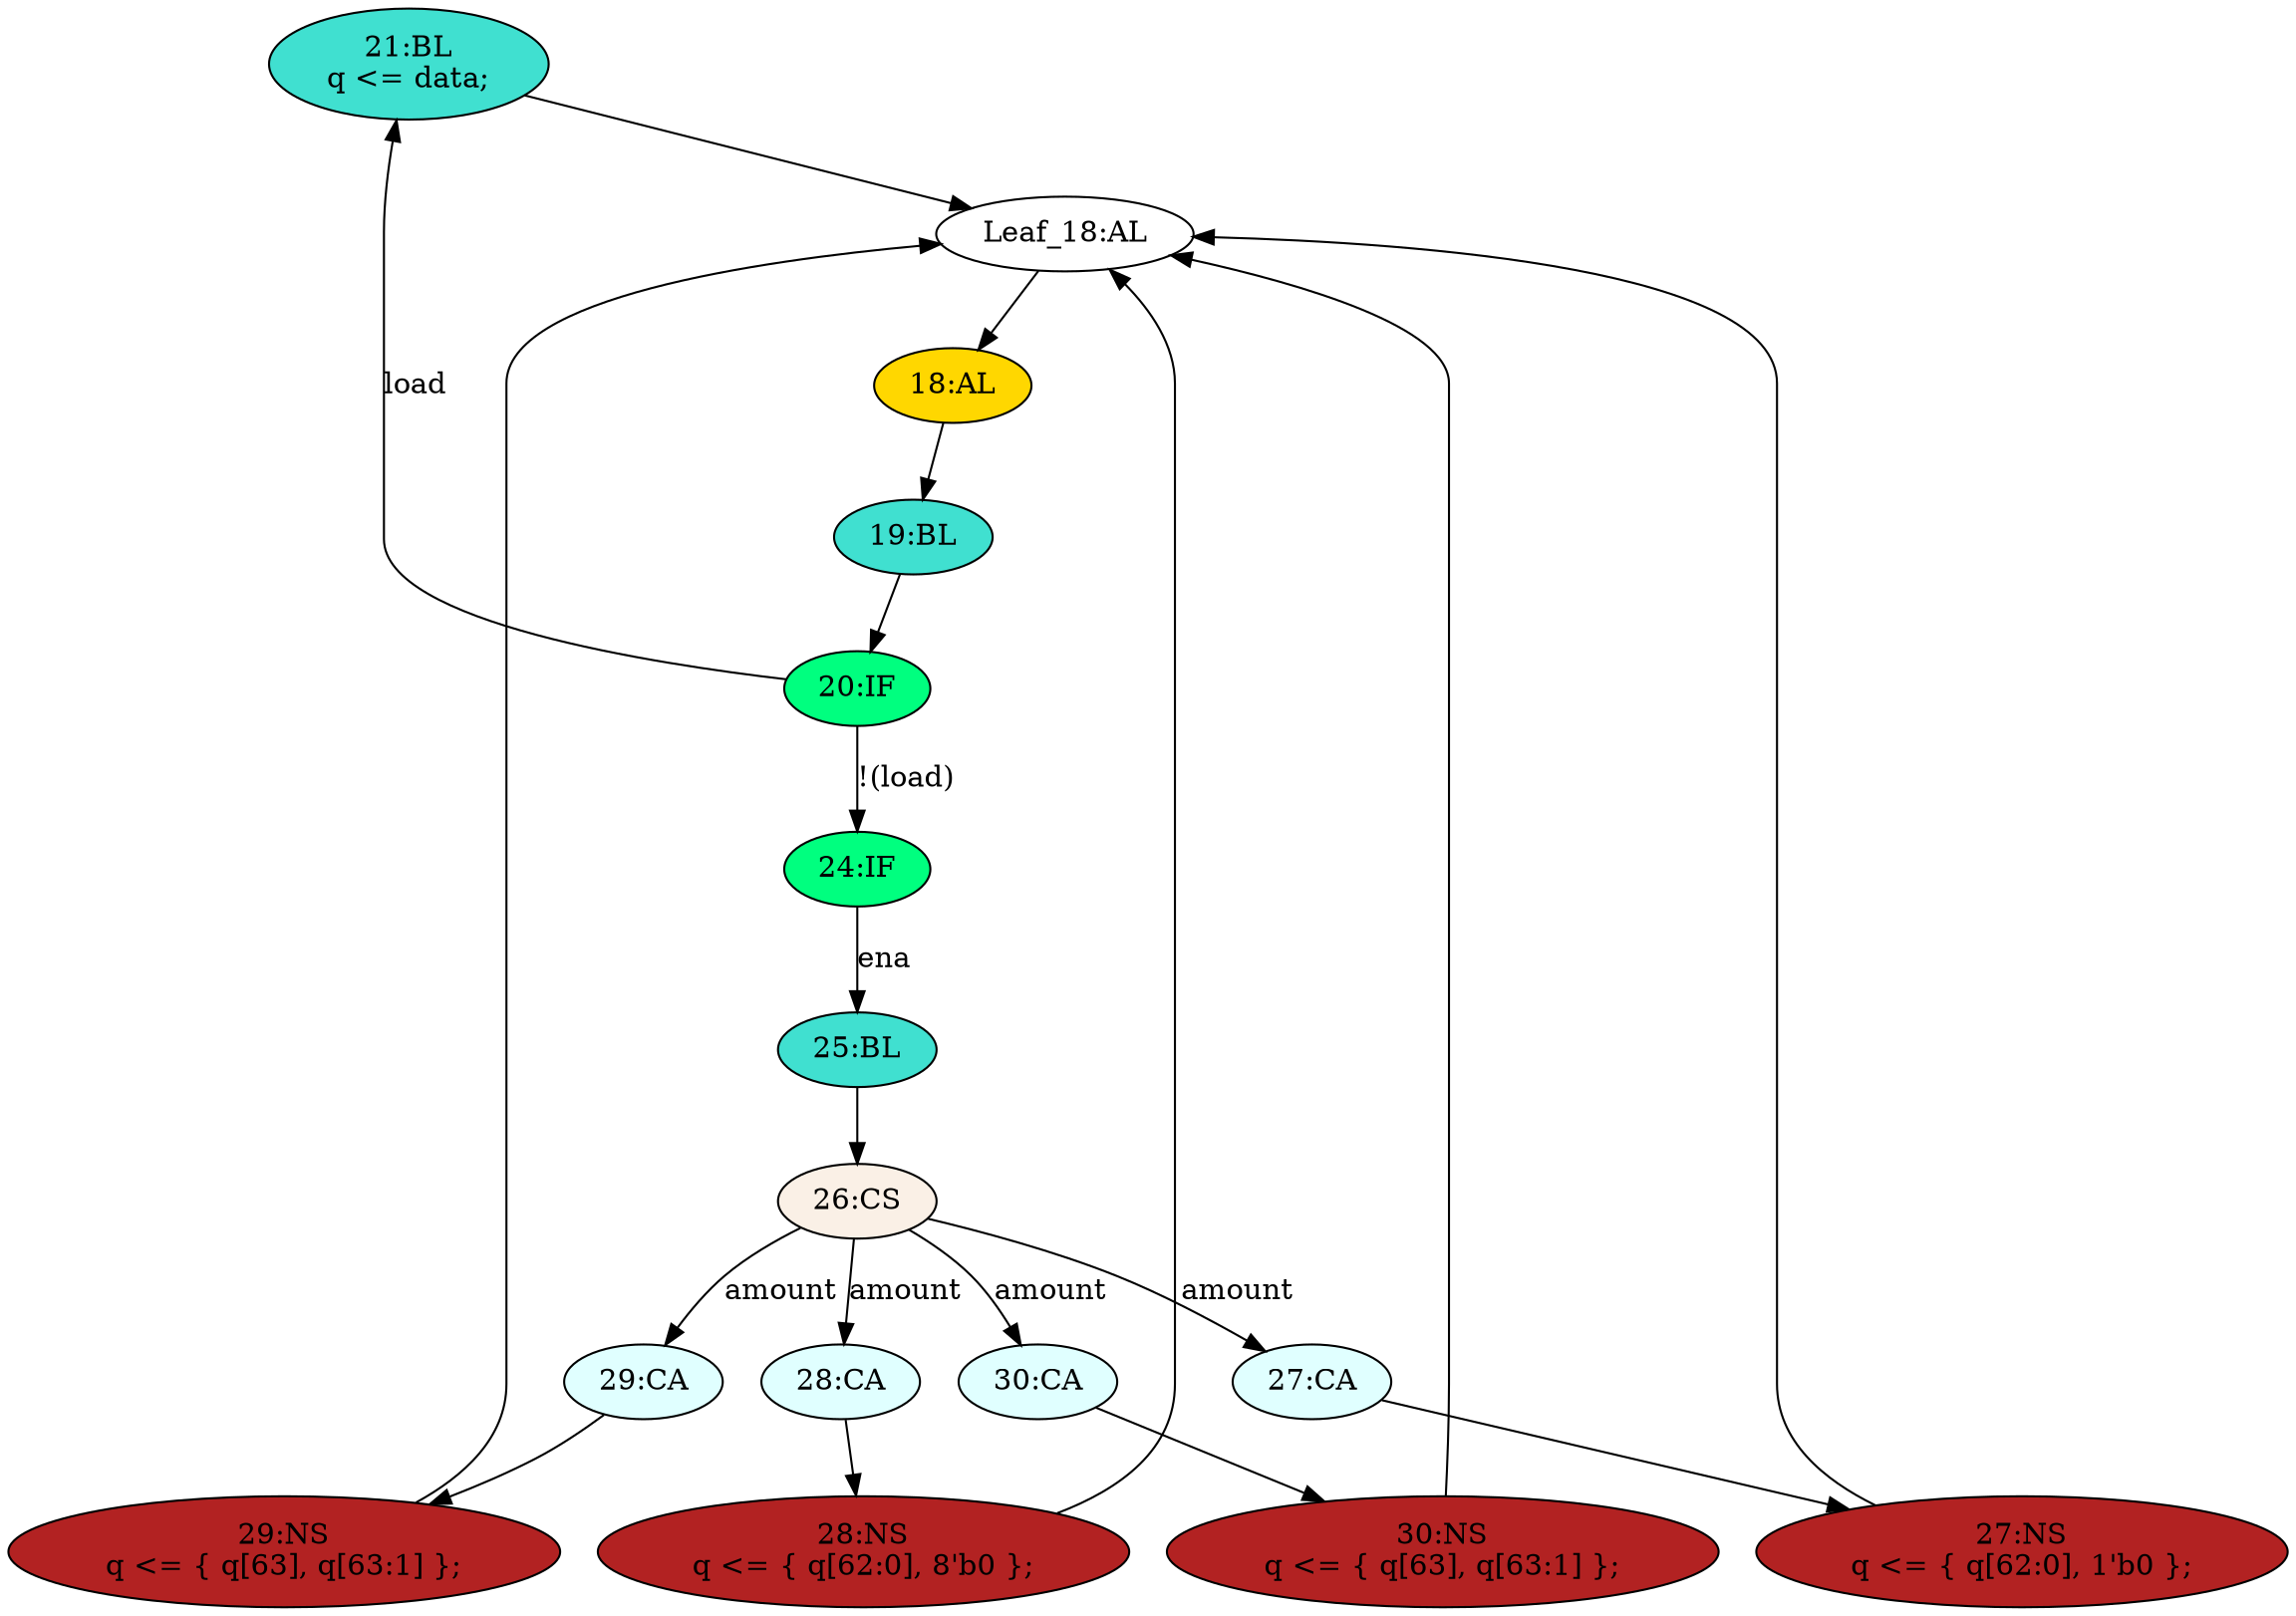 strict digraph "compose( ,  )" {
	node [label="\N"];
	"21:BL"	[ast="<pyverilog.vparser.ast.Block object at 0x7f657be77090>",
		fillcolor=turquoise,
		label="21:BL
q <= data;",
		statements="[<pyverilog.vparser.ast.NonblockingSubstitution object at 0x7f657be63210>]",
		style=filled,
		typ=Block];
	"Leaf_18:AL"	[def_var="['q']",
		label="Leaf_18:AL"];
	"21:BL" -> "Leaf_18:AL"	[cond="[]",
		lineno=None];
	"18:AL"	[ast="<pyverilog.vparser.ast.Always object at 0x7f657be771d0>",
		clk_sens=True,
		fillcolor=gold,
		label="18:AL",
		sens="['clk']",
		statements="[]",
		style=filled,
		typ=Always,
		use_var="['load', 'ena', 'amount', 'data', 'q']"];
	"Leaf_18:AL" -> "18:AL";
	"24:IF"	[ast="<pyverilog.vparser.ast.IfStatement object at 0x7f657bbcecd0>",
		fillcolor=springgreen,
		label="24:IF",
		statements="[]",
		style=filled,
		typ=IfStatement];
	"25:BL"	[ast="<pyverilog.vparser.ast.Block object at 0x7f657bbcebd0>",
		fillcolor=turquoise,
		label="25:BL",
		statements="[]",
		style=filled,
		typ=Block];
	"24:IF" -> "25:BL"	[cond="['ena']",
		label=ena,
		lineno=24];
	"27:NS"	[ast="<pyverilog.vparser.ast.NonblockingSubstitution object at 0x7f657be66650>",
		fillcolor=firebrick,
		label="27:NS
q <= { q[62:0], 1'b0 };",
		statements="[<pyverilog.vparser.ast.NonblockingSubstitution object at 0x7f657be66650>]",
		style=filled,
		typ=NonblockingSubstitution];
	"27:NS" -> "Leaf_18:AL"	[cond="[]",
		lineno=None];
	"30:CA"	[ast="<pyverilog.vparser.ast.Case object at 0x7f657d768ad0>",
		fillcolor=lightcyan,
		label="30:CA",
		statements="[]",
		style=filled,
		typ=Case];
	"30:NS"	[ast="<pyverilog.vparser.ast.NonblockingSubstitution object at 0x7f657bad8a50>",
		fillcolor=firebrick,
		label="30:NS
q <= { q[63], q[63:1] };",
		statements="[<pyverilog.vparser.ast.NonblockingSubstitution object at 0x7f657bad8a50>]",
		style=filled,
		typ=NonblockingSubstitution];
	"30:CA" -> "30:NS"	[cond="[]",
		lineno=None];
	"27:CA"	[ast="<pyverilog.vparser.ast.Case object at 0x7f657be71650>",
		fillcolor=lightcyan,
		label="27:CA",
		statements="[]",
		style=filled,
		typ=Case];
	"27:CA" -> "27:NS"	[cond="[]",
		lineno=None];
	"19:BL"	[ast="<pyverilog.vparser.ast.Block object at 0x7f657be63d10>",
		fillcolor=turquoise,
		label="19:BL",
		statements="[]",
		style=filled,
		typ=Block];
	"20:IF"	[ast="<pyverilog.vparser.ast.IfStatement object at 0x7f657be63ed0>",
		fillcolor=springgreen,
		label="20:IF",
		statements="[]",
		style=filled,
		typ=IfStatement];
	"19:BL" -> "20:IF"	[cond="[]",
		lineno=None];
	"26:CS"	[ast="<pyverilog.vparser.ast.CaseStatement object at 0x7f657be86150>",
		fillcolor=linen,
		label="26:CS",
		statements="[]",
		style=filled,
		typ=CaseStatement];
	"26:CS" -> "30:CA"	[cond="['amount']",
		label=amount,
		lineno=26];
	"26:CS" -> "27:CA"	[cond="['amount']",
		label=amount,
		lineno=26];
	"29:CA"	[ast="<pyverilog.vparser.ast.Case object at 0x7f657bf9ee50>",
		fillcolor=lightcyan,
		label="29:CA",
		statements="[]",
		style=filled,
		typ=Case];
	"26:CS" -> "29:CA"	[cond="['amount']",
		label=amount,
		lineno=26];
	"28:CA"	[ast="<pyverilog.vparser.ast.Case object at 0x7f657fd85d10>",
		fillcolor=lightcyan,
		label="28:CA",
		statements="[]",
		style=filled,
		typ=Case];
	"26:CS" -> "28:CA"	[cond="['amount']",
		label=amount,
		lineno=26];
	"20:IF" -> "21:BL"	[cond="['load']",
		label=load,
		lineno=20];
	"20:IF" -> "24:IF"	[cond="['load']",
		label="!(load)",
		lineno=20];
	"25:BL" -> "26:CS"	[cond="[]",
		lineno=None];
	"28:NS"	[ast="<pyverilog.vparser.ast.NonblockingSubstitution object at 0x7f657be66150>",
		fillcolor=firebrick,
		label="28:NS
q <= { q[62:0], 8'b0 };",
		statements="[<pyverilog.vparser.ast.NonblockingSubstitution object at 0x7f657be66150>]",
		style=filled,
		typ=NonblockingSubstitution];
	"28:NS" -> "Leaf_18:AL"	[cond="[]",
		lineno=None];
	"29:NS"	[ast="<pyverilog.vparser.ast.NonblockingSubstitution object at 0x7f657bee0a50>",
		fillcolor=firebrick,
		label="29:NS
q <= { q[63], q[63:1] };",
		statements="[<pyverilog.vparser.ast.NonblockingSubstitution object at 0x7f657bee0a50>]",
		style=filled,
		typ=NonblockingSubstitution];
	"29:NS" -> "Leaf_18:AL"	[cond="[]",
		lineno=None];
	"18:AL" -> "19:BL"	[cond="[]",
		lineno=None];
	"30:NS" -> "Leaf_18:AL"	[cond="[]",
		lineno=None];
	"29:CA" -> "29:NS"	[cond="[]",
		lineno=None];
	"28:CA" -> "28:NS"	[cond="[]",
		lineno=None];
}
